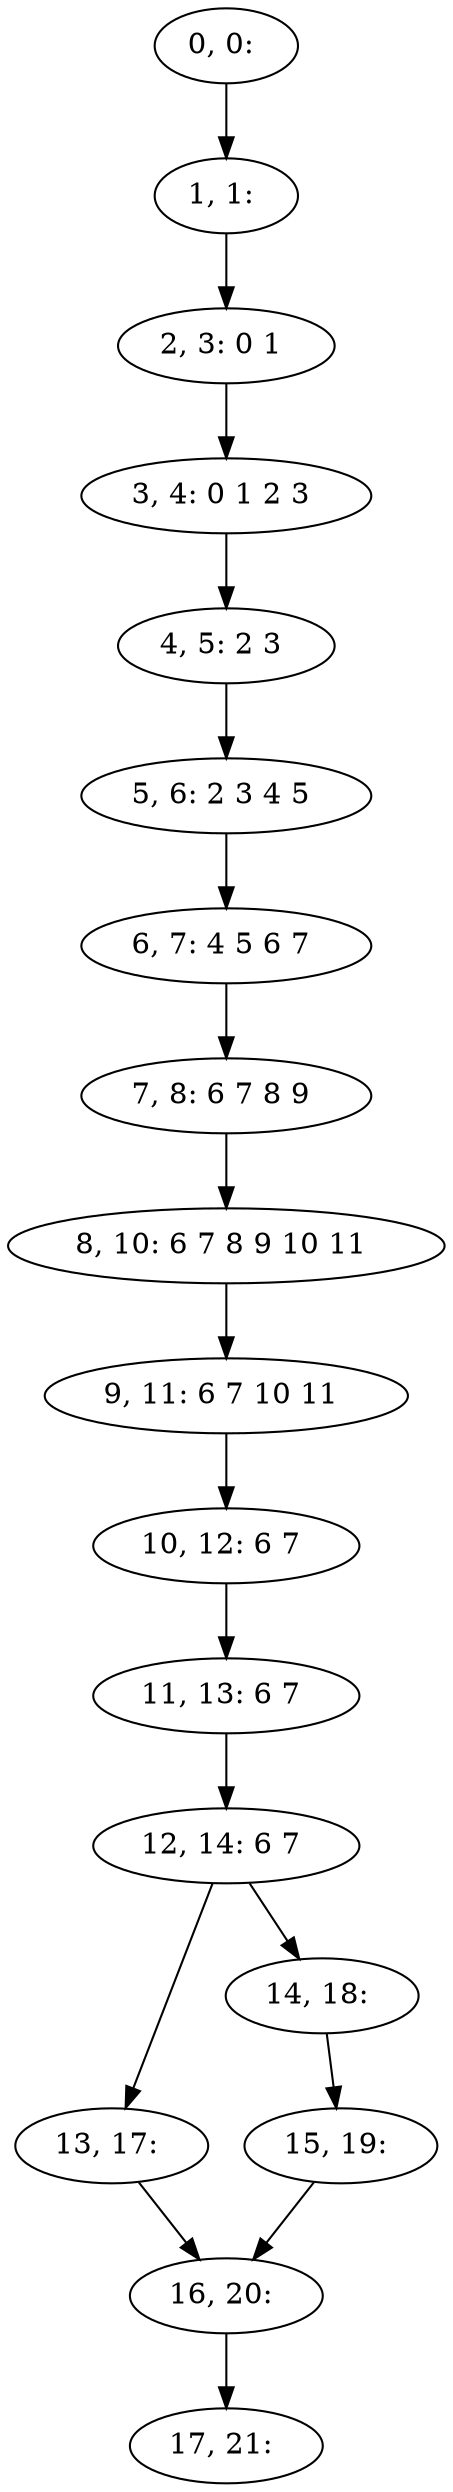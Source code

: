digraph G {
0[label="0, 0: "];
1[label="1, 1: "];
2[label="2, 3: 0 1 "];
3[label="3, 4: 0 1 2 3 "];
4[label="4, 5: 2 3 "];
5[label="5, 6: 2 3 4 5 "];
6[label="6, 7: 4 5 6 7 "];
7[label="7, 8: 6 7 8 9 "];
8[label="8, 10: 6 7 8 9 10 11 "];
9[label="9, 11: 6 7 10 11 "];
10[label="10, 12: 6 7 "];
11[label="11, 13: 6 7 "];
12[label="12, 14: 6 7 "];
13[label="13, 17: "];
14[label="14, 18: "];
15[label="15, 19: "];
16[label="16, 20: "];
17[label="17, 21: "];
0->1 ;
1->2 ;
2->3 ;
3->4 ;
4->5 ;
5->6 ;
6->7 ;
7->8 ;
8->9 ;
9->10 ;
10->11 ;
11->12 ;
12->13 ;
12->14 ;
13->16 ;
14->15 ;
15->16 ;
16->17 ;
}
